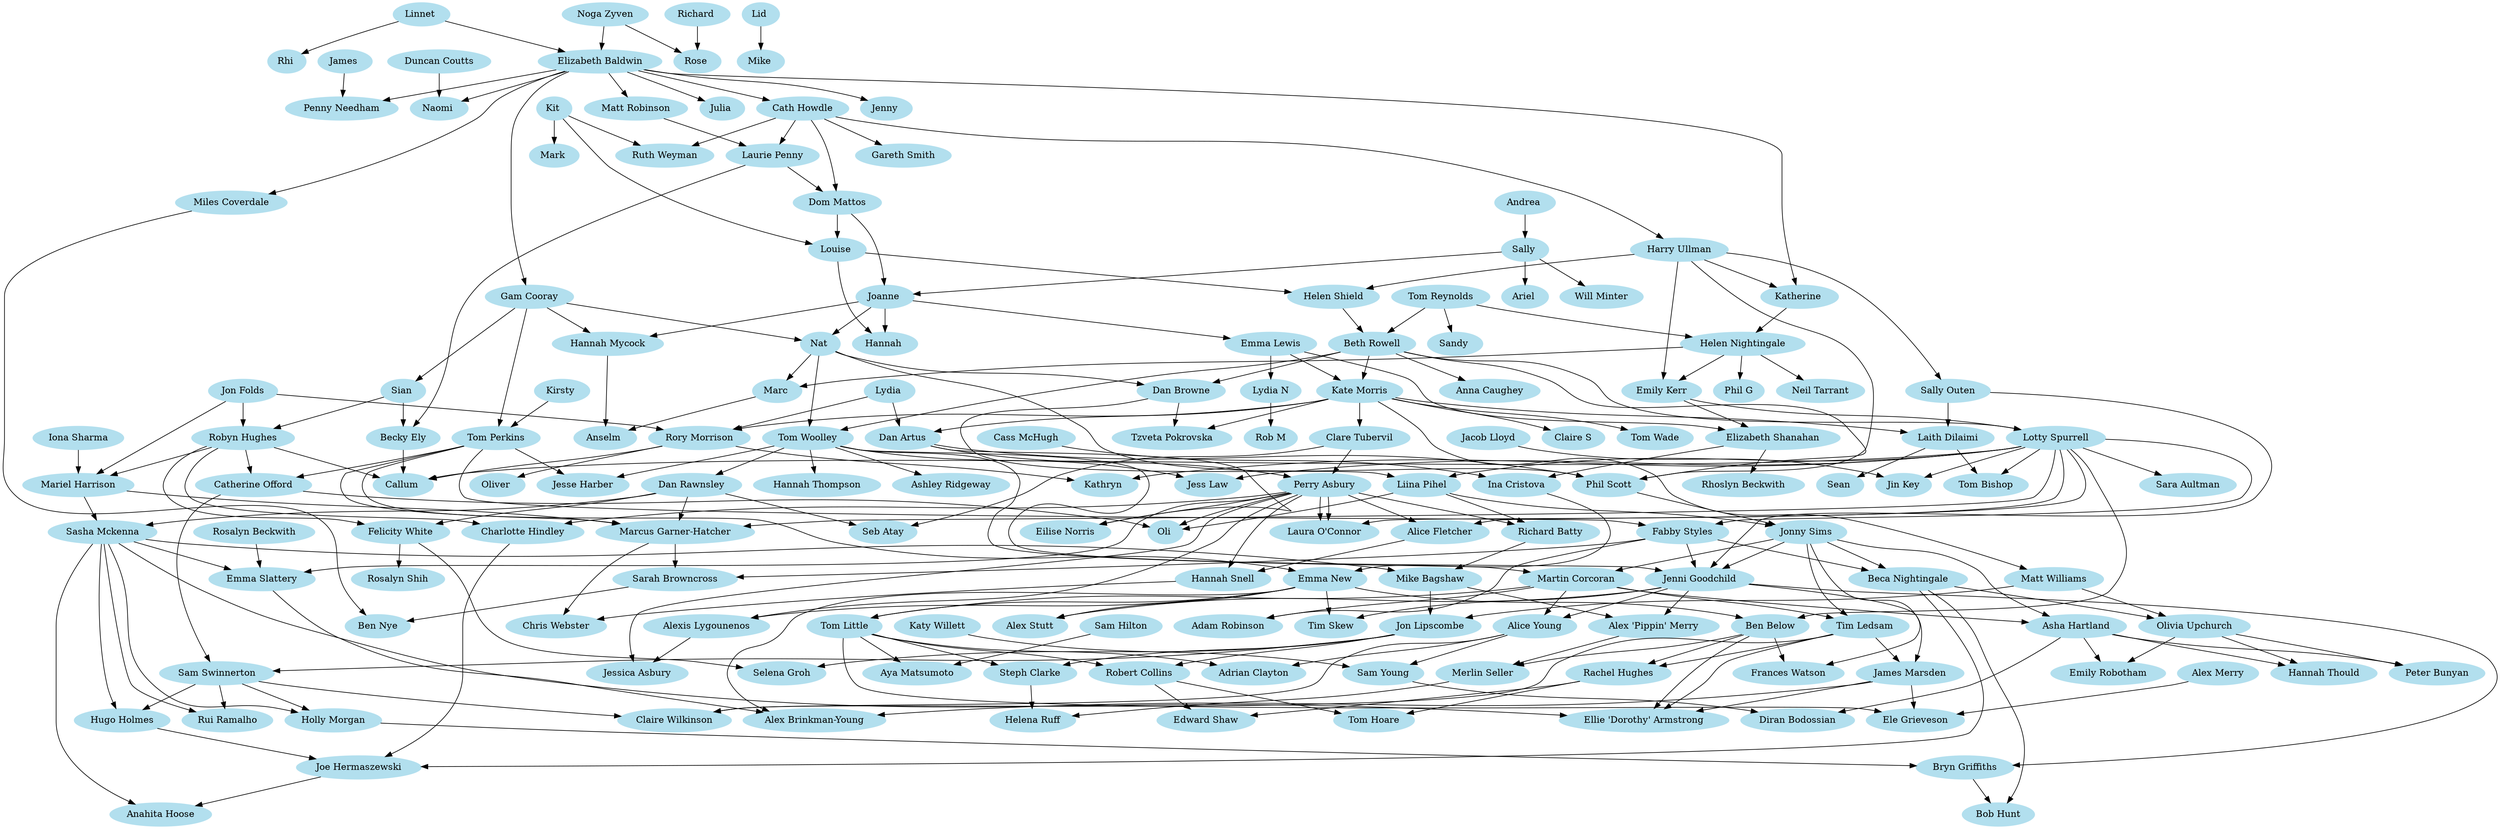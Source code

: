 digraph oules {
    size="1500,750"
    node [color=lightblue2, style=filled]
    {
        "Emma New";
        "Lotty Spurrell";
    } -> "Ben Below";
    {
        "Tom Perkins";
        "Ina Cristova";
    } -> "Emma New";
    {
        "Emily Kerr";
        "Beth Rowell";
    } -> "Lotty Spurrell";
    {
        "Helen Nightingale";
        "Harry Ullman";
    } -> "Emily Kerr";
    {
        "Tom Reynolds";
        "Helen Shield";
    } -> "Beth Rowell";
    {
        "Tom Reynolds";
        "Katherine ";
    } -> "Helen Nightingale";
    {
        "Cath Howdle";
    } -> "Harry Ullman";
    {
        "Tom Reynolds";
    } -> "Sandy ";
    {
        "Laith Dilaimi";
        "Lotty Spurrell";
    } -> "Tom Bishop";
    {
        "Perry Asbury";
        "Lotty Spurrell";
    } -> "Laura O'Connor";
    {
        "Perry Asbury";
        "Lotty Spurrell";
    } -> "Alice Fletcher";
    {
        "Dan Rawnsley";
        "Lotty Spurrell";
        "Tom Perkins";
        "Mariel Harrison";
    } -> "Marcus Garner-Hatcher";
    {
        "Tom Perkins";
        "Lotty Spurrell";
    } -> "Fabby Styles";
    {
        "Dan Browne";
        "Lotty Spurrell";
    } -> "Liina Pihel";
    {
        "Jacob Lloyd";
        "Lotty Spurrell";
    } -> "Jin Key";
    {
        "Rory Morrison";
        "Lotty Spurrell";
        "Robyn Hughes";
        "Becky Ely";
    } -> "Callum ";
    {
        "Rory Morrison";
        "Lotty Spurrell";
    } -> "Kathryn ";
    {
        "Tom Woolley";
    } -> "Dan Rawnsley";
    {
        "Ben Below";
        "Jonny Sims";
    } -> "Frances Watson";
    {
        "Phil Scott";
        "Liina Pihel";
    } -> "Jonny Sims";
    {
        "Kate Morris";
        "Sally Outen";
    } -> "Laith Dilaimi";
    {
        "Dan Artus";
        "Clare Tubervil";
    } -> "Perry Asbury";
    {
        "Lydia ";
        "Kate Morris";
    } -> "Dan Artus";
    {
        "Kate Morris";
    } -> "Clare Tubervil";
    {
        "Beth Rowell";
        "Emma Lewis";
    } -> "Kate Morris";
    {
        "Dan Artus";
        "Harry Ullman";
        "Nat ";
        "Beth Rowell";
    } -> "Phil Scott";
    {
        "Robyn Hughes";
        "Jon Folds";
        "Iona Sharma";
    } -> "Mariel Harrison";
    {
        "Gam Cooray";
        "Kirsty ";
    } -> "Tom Perkins";
    {
        "Beth Rowell";
        "Nat ";
    } -> "Dan Browne";
    {
        "Jon Folds";
        "Kate Morris";
        "Lydia ";
    } -> "Rory Morrison";
    {
        "Jon Folds";
        "Sian ";
    } -> "Robyn Hughes";
    {
        "Cass McHugh";
        "Elizabeth Shanahan";
    } -> "Ina Cristova";
    {
        "Joanne ";
    } -> "Emma Lewis";
    {
        "Perry Asbury";
        "Dan Artus";
    } -> "Eilise Norris";
    {
        "Perry Asbury";
    } -> "Laura O'Connor";
    {
        "Perry Asbury";
        "Alice Fletcher";
    } -> "Hannah Snell";
    {
        "Perry Asbury";
        "Catherine Offord";
        "Liina Pihel";
    } -> "Oli ";
    {
        "Tom Perkins";
        "Robyn Hughes";
    } -> "Catherine Offord";
    {
        "Perry Asbury";
        "Liina Pihel";
    } -> "Richard Batty";
    {
        "Richard Batty";
        "Sasha Mckenna";
    } -> "Mike Bagshaw";
    {
        "Dan Rawnsley";
        "Mariel Harrison";
    } -> "Sasha Mckenna";
    {
        "Perry Asbury";
        "Robyn Hughes";
    } -> "Charlotte Hindley";
    {
        "Perry Asbury";
        "Emma New";
    } -> "Alexis Lygounenos";
    {
        "Perry Asbury";
        "Alexis Lygounenos";
    } -> "Jessica Asbury";
    {
        "Sam Swinnerton";
        "Sasha Mckenna";
    } -> "Rui Ramalho";
    {
        "Sam Swinnerton";
        "Sasha Mckenna";
    } -> "Hugo Holmes";
    {
        "Elizabeth Shanahan";
    } -> "Rhoslyn Beckwith";
    {
        "Emily Kerr";
        "Emma Lewis";
    } -> "Elizabeth Shanahan";
    {
        "Tom Perkins";
        "Tom Woolley";
    } -> "Jesse Harber";
    {
        "Beth Rowell";
        "Nat ";
    } -> "Tom Woolley";
    {
        "Elizabeth Baldwin";
    } -> "Gam Cooray";
    {
        "Linnet ";
        "Noga Zyven";
    } -> "Elizabeth Baldwin";
    {
        "Gam Cooray";
        "Joanne ";
    } -> "Nat ";
    {
        "Dom Mattos";
        "Sally ";
    } -> "Joanne ";
    {
        "Gam Cooray";
    } -> "Sian ";
    {
        "Gam Cooray";
        "Joanne ";
    } -> "Hannah Mycock";
    {
        "Sian ";
        "Laurie Penny";
    } -> "Becky Ely";
    {
        "Matt Robinson";
        "Cath Howdle";
    } -> "Laurie Penny";
    {
        "Elizabeth Baldwin";
    } -> "Julia ";
    {
        "Elizabeth Baldwin";
        "Harry Ullman";
    } -> "Katherine ";
    {
        "Elizabeth Baldwin";
    } -> "Miles Coverdale";
    {
        "James ";
        "Elizabeth Baldwin";
    } -> "Penny Needham";
    {
        "Elizabeth Baldwin";
    } -> "Matt Robinson";
    {
        "Elizabeth Baldwin";
    } -> "Jenny ";
    {
        "Elizabeth Baldwin";
    } -> "Cath Howdle";
    {
        "Cath Howdle";
    } -> "Gareth Smith";
    {
        "Cath Howdle";
        "Kit ";
    } -> "Ruth Weyman";
    {
        "Duncan Coutts";
        "Elizabeth Baldwin";
    } -> "Naomi ";
    {
        "Linnet ";
    } -> "Rhi ";
    {
        "Richard ";
        "Noga Zyven";
    } -> "Rose ";
    {
        "Lid ";
    } -> "Mike ";
    {
        "Laurie Penny";
        "Cath Howdle";
    } -> "Dom Mattos";
    {
        "Andrea ";
    } -> "Sally ";
    {
        "Dom Mattos";
        "Kit ";
    } -> "Louise ";
    {
        "Louise ";
        "Harry Ullman";
    } -> "Helen Shield";
    {
        "Kit ";
    } -> "Mark ";
    {
        "Sally ";
    } -> "Will Minter";
    {
        "Sally ";
    } -> "Ariel ";
    {
        "Harry Ullman";
    } -> "Sally Outen";
    {
        "Helen Nightingale";
    } -> "Phil G";
    {
        "Louise ";
        "Joanne ";
    } -> "Hannah ";
    {
        "Tom Woolley";
    } -> "Ashley Ridgeway";
    {
        "Beth Rowell";
    } -> "Anna Caughey";
    {
        "Kate Morris";
    } -> "Claire S";
    {
        "Tom Woolley";
        "Jonny Sims";
    } -> "Martin Corcoran";
    {
        "Dan Browne";
        "Kate Morris";
    } -> "Tzveta Pokrovska";
    {
        "Kate Morris";
    } -> "Matt Williams";
    {
        "Kate Morris";
    } -> "Tom Wade";
    {
        "Helen Nightingale";
        "Nat ";
    } -> "Marc ";
    {
        "Marc ";
        "Hannah Mycock";
    } -> "Anselm ";
    {
        "Jonny Sims";
        "Fabby Styles";
        "Tom Woolley";
        "Sally Outen";
    } -> "Jenni Goodchild";
    {
        "Rory Morrison";
    } -> "Oliver ";
    {
        "Dan Rawnsley";
        "Clare Tubervil";
    } -> "Seb Atay";
    {
        "Sam Swinnerton";
        "Sasha Mckenna";
    } -> "Holly Morgan";
    {
        "Helen Nightingale";
    } -> "Neil Tarrant";
    {
        "Laith Dilaimi";
    } -> "Sean ";
    {
        "Tom Woolley";
        "Lotty Spurrell";
    } -> "Jess Law";
    {
        "Tom Woolley";
    } -> "Hannah Thompson";
    {
        "Emma Lewis";
    } -> "Lydia N";
    {
        "Lydia N";
    } -> "Rob M";
    {
        "Mike Bagshaw";
        "Matt Williams";
    } -> "Jon Lipscombe";
    {
        "Marcus Garner-Hatcher";
        "Fabby Styles";
    } -> "Sarah Browncross";
    {
        "Miles Coverdale";
        "Sarah Browncross";
    } -> "Ben Nye";
    {
        "Lotty Spurrell";
    } -> "Sara Aultman";
    {
        "Jonny Sims";
        "Fabby Styles";
    } -> "Beca Nightingale";
    {
        "Jonny Sims";
        "Martin Corcoran";
    } -> "Asha Hartland";
    {
        "Asha Hartland";
        "Olivia Upchurch";
    } -> "Emily Robotham";
    {
        "Jon Lipscombe";
        "Catherine Offord";
    } -> "Sam Swinnerton";
    {
        "Holly Morgan";
        "Jenni Goodchild";
    } -> "Bryn Griffiths";
    {
        "Asha Hartland";
        "Olivia Upchurch";
    } -> "Hannah Thould";
    {
        "Matt Williams";
        "Beca Nightingale";
    } -> "Olivia Upchurch";
    {
        "Dan Rawnsley";
        "Robyn Hughes";
    } -> "Felicity White";
    {
        "Jon Lipscombe";
        "Felicity White";
    } -> "Selena Groh";
    {
        "Felicity White";
    } -> "Rosalyn Shih";
    {
        "Martin Corcoran";
        "Fabby Styles";
    } -> "Adam Robinson";
    {
        "Sam Swinnerton";
        "Alice Young";
        "Tim Ledsam";
    } -> "Claire Wilkinson";
    {
        "Martin Corcoran";
        "Jenni Goodchild";
    } -> "Alice Young";
    {
        "Jonny Sims";
        "Martin Corcoran";
    } -> "Tim Ledsam";
    {
        "Alice Young";
        "Katy Willett";
    } -> "Sam Young";
    {
        "Martin Corcoran";
        "Emma New";
    } -> "Tom Little";
    {
        "Tom Little";
        "Sam Hilton";
    } -> "Aya Matsumoto";
    {
        "Ben Below";
        "Tim Ledsam";
    } -> "Rachel Hughes";
    {
        "Asha Hartland";
        "Olivia Upchurch";
    } -> "Peter Bunyan";
    {
        "Tom Little";
        "Alice Young";
    } -> "Adrian Clayton";
    {
        "Tom Little";
        "Jon Lipscombe";
    } -> "Steph Clarke";
    {
        "Ben Below";
        "Sasha Mckenna";
        "Tim Ledsam";
        "James Marsden";
    } -> "Ellie 'Dorothy' Armstrong";
    {
        "Bryn Griffiths";
        "Beca Nightingale";
    } -> "Bob Hunt";
    {
        "Ben Below";
        "Alex 'Pippin' Merry";
    } -> "Merlin Seller";
    {
        "Mike Bagshaw";
        "Jenni Goodchild";
    } -> "Alex 'Pippin' Merry";
    {
        "Robert Collins";
        "Rachel Hughes";
    } -> "Edward Shaw";
    {
        "Merlin Seller";
        "Steph Clarke";
    } -> "Helena Ruff";
    {
        "Tom Little";
        "Jon Lipscombe";
    } -> "Robert Collins";
    {
        "Beca Nightingale";
        "Charlotte Hindley";
        "Hugo Holmes";
    } -> "Joe Hermaszewski";
    {
        "Joe Hermaszewski";
        "Sasha Mckenna";
    } -> "Anahita Hoose";
    {
        "Rosalyn Beckwith";
        "Sasha Mckenna";
        "Perry Asbury";
    } -> "Emma Slattery";
    {
        "Emma Slattery";
        "Emma New";
        "James Marsden";
    } -> "Alex Brinkman-Young";
    {
        "Asha Hartland";
        "Sam Young";
    } -> "Diran Bodossian";
    {
        "Jenni Goodchild";
        "Emma New";
    } -> "Tim Skew";
    {
        "Robert Collins";
        "Rachel Hughes";
    } -> "Tom Hoare";
    {
        "Marcus Garner-Hatcher";
        "Hannah Snell";
    } -> "Chris Webster";
    {
        "Tim Ledsam";
        "Jenni Goodchild";
    } -> "James Marsden";
    {
        "James Marsden";
        "Alex Merry";
        "Tom Little";
    } -> "Ele Grieveson";
    {
        "Emma New";
        "Jenni Goodchild";
    } -> "Alex Stutt";
}
